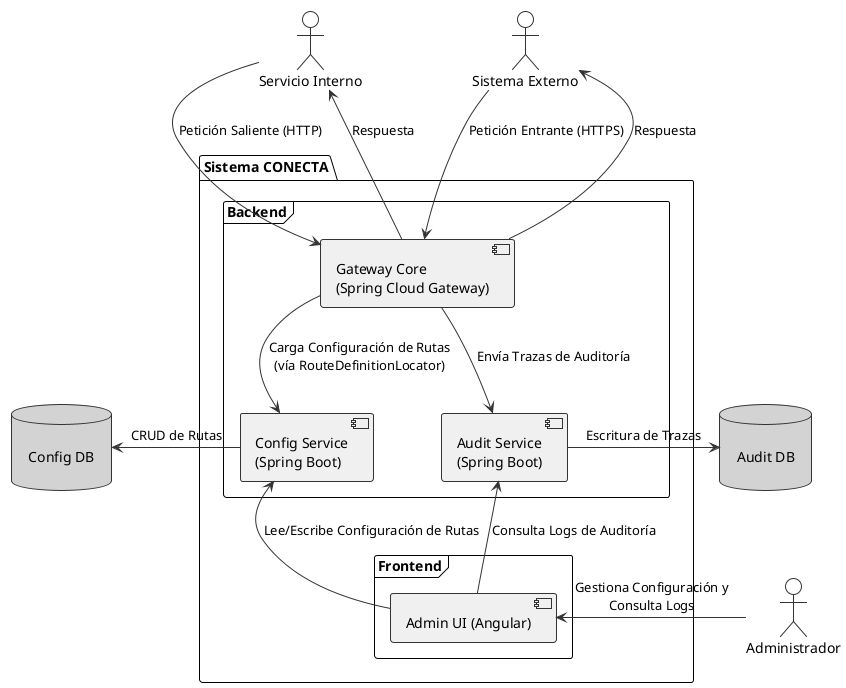 @startuml
!theme plain
skinparam rectangle {
    shadowing false
    borderRadius 10
}
skinparam component {
    borderColor #333
    backgroundColor #f0f0f0
    arrowColor #333
}
skinparam database {
    borderColor #333
    backgroundColor #lightgrey
}
skinparam actor {
    borderColor #333
}

actor "Administrador" as Admin
actor "Sistema Externo" as ExternalSystem
actor "Servicio Interno" as InternalService

package "Sistema CONECTA" {

    frame "Backend" {
        component "Gateway Core\n(Spring Cloud Gateway)" as GatewayCore
        component "Config Service\n(Spring Boot)" as ConfigService
        component "Audit Service\n(Spring Boot)" as AuditService
    }

    frame "Frontend" {
        component "Admin UI (Angular)" as AdminUI
    }
}

database "\n  Config DB  \n" as ConfigDB
database "\n  Audit DB  \n " as AuditDB

ExternalSystem -down-> GatewayCore : Petición Entrante (HTTPS)
GatewayCore -up-> ExternalSystem : Respuesta
InternalService -down-> GatewayCore : Petición Saliente (HTTP)
GatewayCore -up-> InternalService : Respuesta

GatewayCore -down-> ConfigService : Carga Configuración de Rutas\n(vía RouteDefinitionLocator)
GatewayCore -down-> AuditService : Envía Trazas de Auditoría

ConfigService -left-> ConfigDB : CRUD de Rutas
AuditService -right-> AuditDB : Escritura de Trazas

Admin -right-> AdminUI : Gestiona Configuración y\nConsulta Logs

AdminUI -up-> ConfigService : Lee/Escribe Configuración de Rutas
AdminUI -up-> AuditService : Consulta Logs de Auditoría

@enduml
 